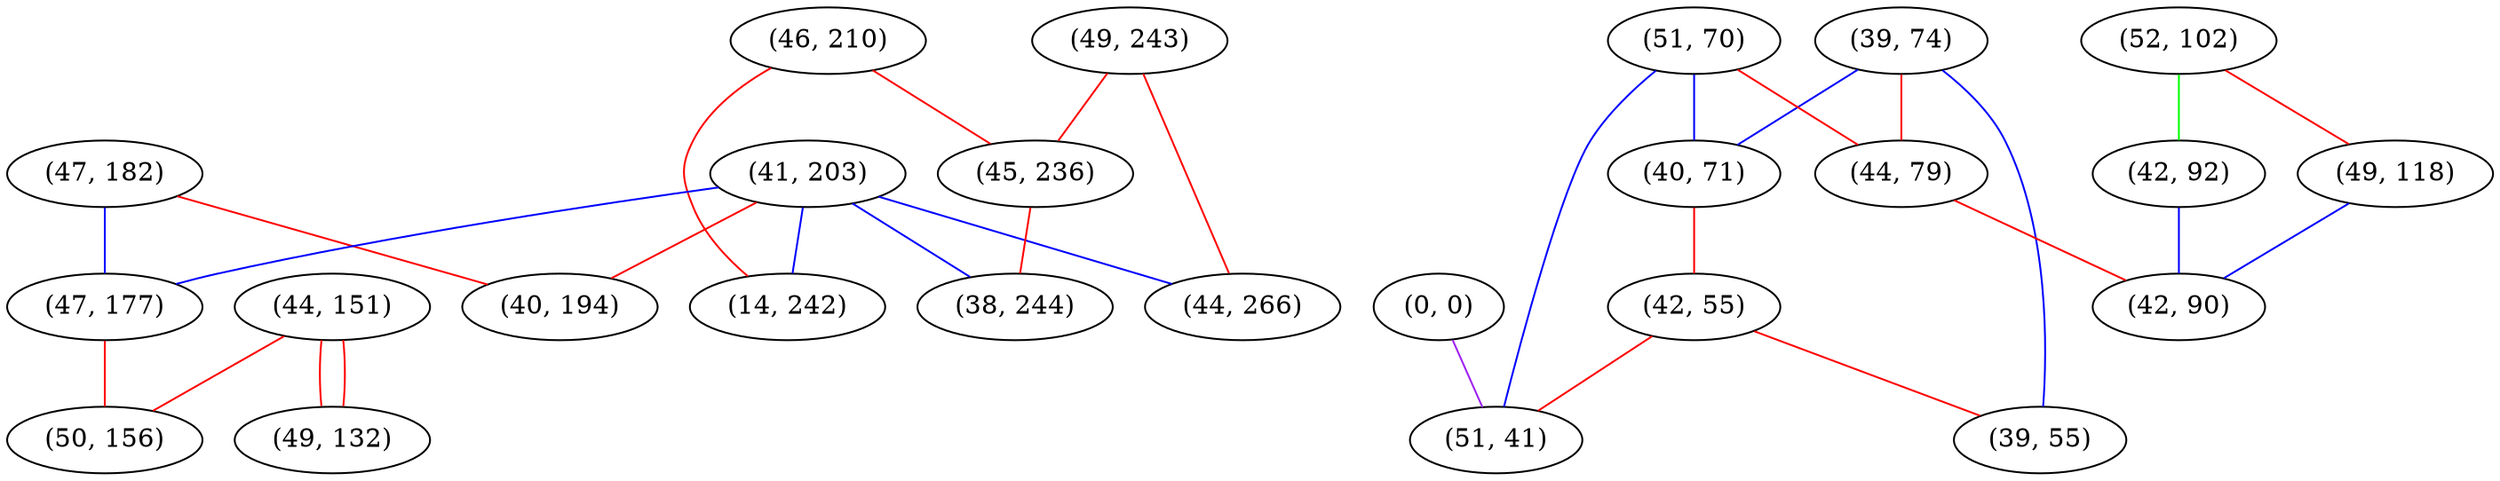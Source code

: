 graph "" {
"(47, 182)";
"(46, 210)";
"(41, 203)";
"(39, 74)";
"(44, 151)";
"(47, 177)";
"(40, 194)";
"(51, 70)";
"(0, 0)";
"(52, 102)";
"(40, 71)";
"(42, 92)";
"(44, 79)";
"(49, 243)";
"(14, 242)";
"(49, 118)";
"(42, 55)";
"(44, 266)";
"(45, 236)";
"(51, 41)";
"(38, 244)";
"(50, 156)";
"(42, 90)";
"(39, 55)";
"(49, 132)";
"(47, 182)" -- "(40, 194)"  [color=red, key=0, weight=1];
"(47, 182)" -- "(47, 177)"  [color=blue, key=0, weight=3];
"(46, 210)" -- "(45, 236)"  [color=red, key=0, weight=1];
"(46, 210)" -- "(14, 242)"  [color=red, key=0, weight=1];
"(41, 203)" -- "(47, 177)"  [color=blue, key=0, weight=3];
"(41, 203)" -- "(38, 244)"  [color=blue, key=0, weight=3];
"(41, 203)" -- "(14, 242)"  [color=blue, key=0, weight=3];
"(41, 203)" -- "(40, 194)"  [color=red, key=0, weight=1];
"(41, 203)" -- "(44, 266)"  [color=blue, key=0, weight=3];
"(39, 74)" -- "(44, 79)"  [color=red, key=0, weight=1];
"(39, 74)" -- "(39, 55)"  [color=blue, key=0, weight=3];
"(39, 74)" -- "(40, 71)"  [color=blue, key=0, weight=3];
"(44, 151)" -- "(50, 156)"  [color=red, key=0, weight=1];
"(44, 151)" -- "(49, 132)"  [color=red, key=0, weight=1];
"(44, 151)" -- "(49, 132)"  [color=red, key=1, weight=1];
"(47, 177)" -- "(50, 156)"  [color=red, key=0, weight=1];
"(51, 70)" -- "(44, 79)"  [color=red, key=0, weight=1];
"(51, 70)" -- "(51, 41)"  [color=blue, key=0, weight=3];
"(51, 70)" -- "(40, 71)"  [color=blue, key=0, weight=3];
"(0, 0)" -- "(51, 41)"  [color=purple, key=0, weight=4];
"(52, 102)" -- "(49, 118)"  [color=red, key=0, weight=1];
"(52, 102)" -- "(42, 92)"  [color=green, key=0, weight=2];
"(40, 71)" -- "(42, 55)"  [color=red, key=0, weight=1];
"(42, 92)" -- "(42, 90)"  [color=blue, key=0, weight=3];
"(44, 79)" -- "(42, 90)"  [color=red, key=0, weight=1];
"(49, 243)" -- "(44, 266)"  [color=red, key=0, weight=1];
"(49, 243)" -- "(45, 236)"  [color=red, key=0, weight=1];
"(49, 118)" -- "(42, 90)"  [color=blue, key=0, weight=3];
"(42, 55)" -- "(51, 41)"  [color=red, key=0, weight=1];
"(42, 55)" -- "(39, 55)"  [color=red, key=0, weight=1];
"(45, 236)" -- "(38, 244)"  [color=red, key=0, weight=1];
}
